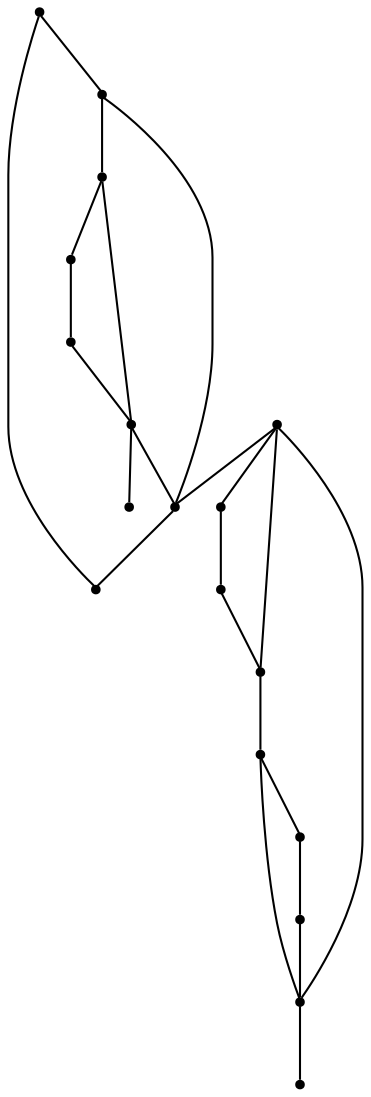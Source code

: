 graph {
  node [shape=point,comment="{\"directed\":false,\"doi\":\"10.1007/978-3-031-22203-0_12\",\"figure\":\"5 (5)\"}"]

  v0 [pos="1535.157080460915,280.1446167291747"]
  v1 [pos="1482.3976113259203,280.1446167291747"]
  v2 [pos="1535.157080460915,332.9045043549745"]
  v3 [pos="1535.157080460915,438.4284445968879"]
  v4 [pos="1535.157080460915,491.18713200601326"]
  v5 [pos="1482.39761132592,491.18713200601326"]
  v6 [pos="1482.3976113259203,438.4284445968879"]
  v7 [pos="1429.6349945642496,280.1446167291747"]
  v8 [pos="1482.3976113259203,332.9045043549745"]
  v9 [pos="1429.6349945642494,491.18713200601326"]
  v10 [pos="1429.6349945642494,332.90450435497456"]
  v11 [pos="1429.6349945642494,372.47816777076133"]
  v12 [pos="1429.6349945642494,438.4284445968879"]
  v13 [pos="1429.6349945642494,398.856863676258"]
  v14 [pos="1376.8735541883063,491.18713200601326"]
  v15 [pos="1376.8735541883063,280.1446167291747"]
  v16 [pos="1376.8735541883063,332.9045043549745"]
  v17 [pos="1376.8735541883063,438.4284445968879"]

  v0 -- v1 [id="-1",pos="1535.157080460915,280.1446167291747 1482.3976113259203,280.1446167291747 1482.3976113259203,280.1446167291747 1482.3976113259203,280.1446167291747"]
  v14 -- v17 [id="-2",pos="1376.8735541883063,491.18713200601326 1376.8735541883063,438.4284445968879 1376.8735541883063,438.4284445968879 1376.8735541883063,438.4284445968879"]
  v17 -- v12 [id="-3",pos="1376.8735541883063,438.4284445968879 1429.6349945642494,438.4284445968879 1429.6349945642494,438.4284445968879 1429.6349945642494,438.4284445968879"]
  v16 -- v10 [id="-4",pos="1376.8735541883063,332.9045043549745 1429.6349945642494,332.90450435497456 1429.6349945642494,332.90450435497456 1429.6349945642494,332.90450435497456"]
  v15 -- v16 [id="-5",pos="1376.8735541883063,280.1446167291747 1376.8735541883063,332.9045043549745 1376.8735541883063,332.9045043549745 1376.8735541883063,332.9045043549745"]
  v2 -- v0 [id="-6",pos="1535.157080460915,332.9045043549745 1535.157080460915,280.1446167291747 1535.157080460915,280.1446167291747 1535.157080460915,280.1446167291747"]
  v3 -- v4 [id="-7",pos="1535.157080460915,438.4284445968879 1535.157080460915,491.18713200601326 1535.157080460915,491.18713200601326 1535.157080460915,491.18713200601326"]
  v4 -- v5 [id="-8",pos="1535.157080460915,491.18713200601326 1482.39761132592,491.18713200601326 1482.39761132592,491.18713200601326 1482.39761132592,491.18713200601326"]
  v6 -- v8 [id="-9",pos="1482.3976113259203,438.4284445968879 1482.3987559174388,385.6674521358713 1482.3987559174388,385.6674521358713 1482.3987559174388,385.6674521358713 1482.3976113259203,332.9045043549745 1482.3976113259203,332.9045043549745 1482.3976113259203,332.9045043549745"]
  v5 -- v6 [id="-10",pos="1482.39761132592,491.18713200601326 1482.3976113259203,438.4284445968879 1482.3976113259203,438.4284445968879 1482.3976113259203,438.4284445968879"]
  v7 -- v15 [id="-11",pos="1429.6349945642496,280.1446167291747 1376.8735541883063,280.1446167291747 1376.8735541883063,280.1446167291747 1376.8735541883063,280.1446167291747"]
  v7 -- v10 [id="-12",pos="1429.6349945642496,280.1446167291747 1429.6349945642494,332.90450435497456 1429.6349945642494,332.90450435497456 1429.6349945642494,332.90450435497456"]
  v9 -- v12 [id="-13",pos="1429.6349945642494,491.18713200601326 1429.6349945642494,438.4284445968879 1429.6349945642494,438.4284445968879 1429.6349945642494,438.4284445968879"]
  v9 -- v14 [id="-14",pos="1429.6349945642494,491.18713200601326 1376.8735541883063,491.18713200601326 1376.8735541883063,491.18713200601326 1376.8735541883063,491.18713200601326"]
  v12 -- v6 [id="-15",pos="1429.6349945642494,438.4284445968879 1482.3976113259203,438.4284445968879 1482.3976113259203,438.4284445968879 1482.3976113259203,438.4284445968879"]
  v12 -- v13 [id="-16",pos="1429.6349945642494,438.4284445968879 1429.6349945642494,398.856863676258 1429.6349945642494,398.856863676258 1429.6349945642494,398.856863676258"]
  v1 -- v7 [id="-17",pos="1482.3976113259203,280.1446167291747 1429.6349945642496,280.1446167291747 1429.6349945642496,280.1446167291747 1429.6349945642496,280.1446167291747"]
  v1 -- v8 [id="-18",pos="1482.3976113259203,280.1446167291747 1482.3976113259203,332.9045043549745 1482.3976113259203,332.9045043549745 1482.3976113259203,332.9045043549745"]
  v10 -- v11 [id="-19",pos="1429.6349945642494,332.90450435497456 1429.6349945642494,372.47816777076133 1429.6349945642494,372.47816777076133 1429.6349945642494,372.47816777076133"]
  v10 -- v8 [id="-20",pos="1429.6349945642494,332.90450435497456 1482.3976113259203,332.9045043549745 1482.3976113259203,332.9045043549745 1482.3976113259203,332.9045043549745"]
  v8 -- v2 [id="-21",pos="1482.3976113259203,332.9045043549745 1535.157080460915,332.9045043549745 1535.157080460915,332.9045043549745 1535.157080460915,332.9045043549745"]
  v6 -- v3 [id="-22",pos="1482.3976113259203,438.4284445968879 1535.157080460915,438.4284445968879 1535.157080460915,438.4284445968879 1535.157080460915,438.4284445968879"]
  v5 -- v9 [id="-23",pos="1482.39761132592,491.18713200601326 1429.6349945642494,491.18713200601326 1429.6349945642494,491.18713200601326 1429.6349945642494,491.18713200601326"]
}